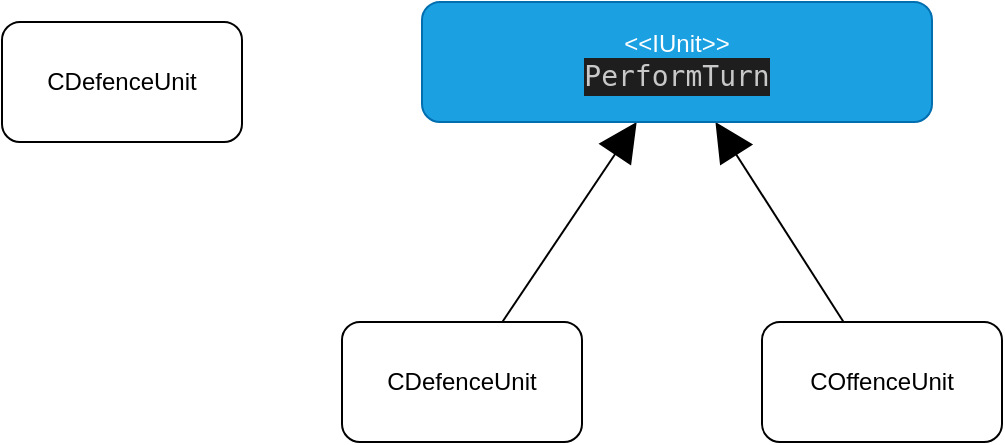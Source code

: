 <mxfile>
    <diagram id="2Wu4kv6-Qcbgv9dh7y-7" name="FirstDraft">
        <mxGraphModel dx="960" dy="378" grid="1" gridSize="10" guides="1" tooltips="1" connect="1" arrows="1" fold="1" page="1" pageScale="1" pageWidth="850" pageHeight="1100" math="0" shadow="0">
            <root>
                <mxCell id="0"/>
                <mxCell id="1" parent="0"/>
                <mxCell id="4" value="" style="rounded=0;orthogonalLoop=1;jettySize=auto;html=1;endArrow=block;endFill=1;strokeWidth=1;endSize=17;" parent="1" source="3" target="2" edge="1">
                    <mxGeometry relative="1" as="geometry"/>
                </mxCell>
                <mxCell id="6" value="" style="edgeStyle=none;rounded=0;orthogonalLoop=1;jettySize=auto;html=1;endArrow=block;endFill=1;endSize=17;strokeWidth=1;" parent="1" source="5" target="2" edge="1">
                    <mxGeometry relative="1" as="geometry"/>
                </mxCell>
                <mxCell id="2" value="&amp;lt;&amp;lt;IUnit&amp;gt;&amp;gt;&lt;br&gt;&lt;div style=&quot;color: rgb(212 , 212 , 212) ; background-color: rgb(30 , 30 , 30) ; font-family: &amp;#34;droid sans mono&amp;#34; , monospace , monospace , &amp;#34;droid sans fallback&amp;#34; ; font-size: 14px ; line-height: 19px&quot;&gt;&lt;span style=&quot;color: #c8c8c8&quot;&gt;PerformTurn&lt;/span&gt;&lt;/div&gt;" style="rounded=1;whiteSpace=wrap;html=1;fillColor=#1ba1e2;strokeColor=#006EAF;fontColor=#ffffff;" parent="1" vertex="1">
                    <mxGeometry x="250" y="160" width="255" height="60" as="geometry"/>
                </mxCell>
                <mxCell id="3" value="CDefenceUnit" style="rounded=1;whiteSpace=wrap;html=1;" parent="1" vertex="1">
                    <mxGeometry x="210" y="320" width="120" height="60" as="geometry"/>
                </mxCell>
                <mxCell id="5" value="COffenceUnit" style="rounded=1;whiteSpace=wrap;html=1;" parent="1" vertex="1">
                    <mxGeometry x="420" y="320" width="120" height="60" as="geometry"/>
                </mxCell>
                <mxCell id="7" value="CDefenceUnit" style="rounded=1;whiteSpace=wrap;html=1;" vertex="1" parent="1">
                    <mxGeometry x="40" y="170" width="120" height="60" as="geometry"/>
                </mxCell>
            </root>
        </mxGraphModel>
    </diagram>
    <diagram id="SvnfWpvC0kF18BgabGx2" name="Map associations">
        &#xa;
        <mxGraphModel dx="960" dy="378" grid="1" gridSize="10" guides="1" tooltips="1" connect="1" arrows="1" fold="1" page="1" pageScale="1" pageWidth="850" pageHeight="1100" math="0" shadow="0">
            &#xa;
            <root>
                &#xa;
                <mxCell id="xne5KIhk7Wmau1sAaLwL-0"/>
                &#xa;
                <mxCell id="xne5KIhk7Wmau1sAaLwL-1" parent="xne5KIhk7Wmau1sAaLwL-0"/>
                &#xa;
                <mxCell id="WG1-tW09fJgpcqXLr-7a-4" style="rounded=0;orthogonalLoop=1;jettySize=auto;html=1;exitX=1;exitY=0;exitDx=0;exitDy=0;entryX=0.25;entryY=1;entryDx=0;entryDy=0;" edge="1" parent="xne5KIhk7Wmau1sAaLwL-1" source="WG1-tW09fJgpcqXLr-7a-0" target="WG1-tW09fJgpcqXLr-7a-2">
                    &#xa;
                    <mxGeometry relative="1" as="geometry"/>
                    &#xa;
                </mxCell>
                &#xa;
                <mxCell id="WG1-tW09fJgpcqXLr-7a-0" value="CDefenceUnit" style="rounded=1;whiteSpace=wrap;html=1;" vertex="1" parent="xne5KIhk7Wmau1sAaLwL-1">
                    &#xa;
                    <mxGeometry x="230" y="320" width="120" height="60" as="geometry"/>
                    &#xa;
                </mxCell>
                &#xa;
                <mxCell id="WG1-tW09fJgpcqXLr-7a-5" style="edgeStyle=none;rounded=0;orthogonalLoop=1;jettySize=auto;html=1;exitX=0;exitY=0;exitDx=0;exitDy=0;entryX=0.75;entryY=1;entryDx=0;entryDy=0;" edge="1" parent="xne5KIhk7Wmau1sAaLwL-1" source="WG1-tW09fJgpcqXLr-7a-1" target="WG1-tW09fJgpcqXLr-7a-2">
                    &#xa;
                    <mxGeometry relative="1" as="geometry"/>
                    &#xa;
                </mxCell>
                &#xa;
                <mxCell id="WG1-tW09fJgpcqXLr-7a-1" value="COffenceUnit" style="rounded=1;whiteSpace=wrap;html=1;" vertex="1" parent="xne5KIhk7Wmau1sAaLwL-1">
                    &#xa;
                    <mxGeometry x="485" y="320" width="120" height="60" as="geometry"/>
                    &#xa;
                </mxCell>
                &#xa;
                <mxCell id="WG1-tW09fJgpcqXLr-7a-2" value="Map" style="rounded=1;whiteSpace=wrap;html=1;fillColor=#6a00ff;strokeColor=#3700CC;fontColor=#ffffff;" vertex="1" parent="xne5KIhk7Wmau1sAaLwL-1">
                    &#xa;
                    <mxGeometry x="365" y="180" width="120" height="60" as="geometry"/>
                    &#xa;
                </mxCell>
                &#xa;
                <mxCell id="WG1-tW09fJgpcqXLr-7a-3" value="Game" style="rounded=1;whiteSpace=wrap;html=1;" vertex="1" parent="xne5KIhk7Wmau1sAaLwL-1">
                    &#xa;
                    <mxGeometry x="160" y="70" width="120" height="60" as="geometry"/>
                    &#xa;
                </mxCell>
                &#xa;
                <mxCell id="WG1-tW09fJgpcqXLr-7a-6" value="Uses" style="text;html=1;align=center;verticalAlign=middle;resizable=0;points=[];autosize=1;" vertex="1" parent="xne5KIhk7Wmau1sAaLwL-1">
                    &#xa;
                    <mxGeometry x="480" y="260" width="40" height="20" as="geometry"/>
                    &#xa;
                </mxCell>
                &#xa;
                <mxCell id="WG1-tW09fJgpcqXLr-7a-7" value="Uses" style="text;html=1;align=center;verticalAlign=middle;resizable=0;points=[];autosize=1;" vertex="1" parent="xne5KIhk7Wmau1sAaLwL-1">
                    &#xa;
                    <mxGeometry x="325" y="270" width="40" height="20" as="geometry"/>
                    &#xa;
                </mxCell>
                &#xa;
                <mxCell id="PjZUNyj_hu1lZYriWsWw-0" value="&lt;div style=&quot;text-align: left&quot;&gt;&lt;span&gt;Map is shared between Offence and Defence.&lt;/span&gt;&lt;/div&gt;&lt;div style=&quot;text-align: left&quot;&gt;&lt;span&gt;Also Ofence and Defence are being injected to map for Game map initiation.&lt;/span&gt;&lt;/div&gt;&lt;div style=&quot;text-align: left&quot;&gt;&lt;span&gt;Map will provide is_in_line_of_sight&lt;/span&gt;&lt;/div&gt;" style="text;html=1;align=center;verticalAlign=middle;resizable=0;points=[];autosize=1;" vertex="1" parent="xne5KIhk7Wmau1sAaLwL-1">
                    &#xa;
                    <mxGeometry x="360" y="85" width="420" height="50" as="geometry"/>
                    &#xa;
                </mxCell>
                &#xa;
            </root>
            &#xa;
        </mxGraphModel>
        &#xa;
    </diagram>
</mxfile>